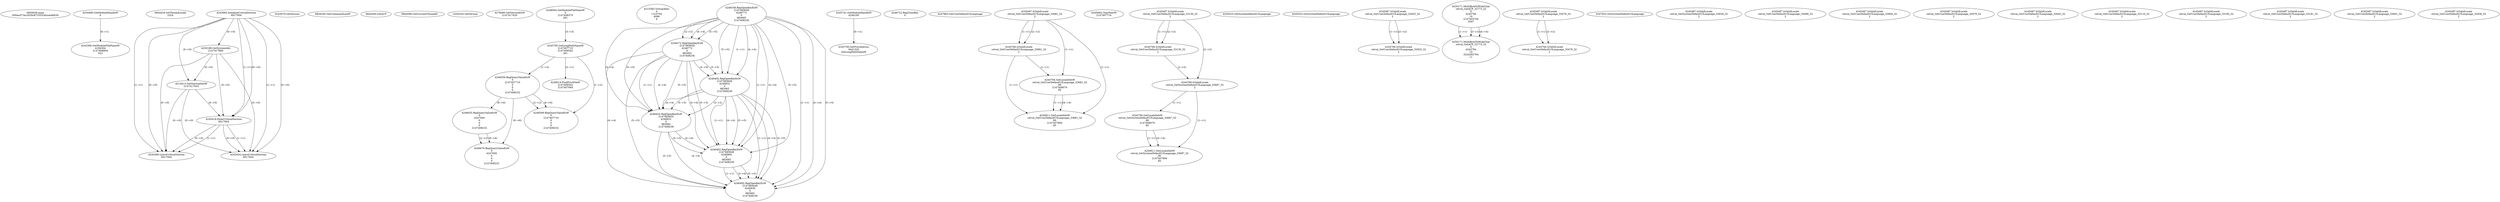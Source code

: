 // Global SCDG with merge call
digraph {
	0 [label="6850628.main
000acd72ac2628c8733533dca4afbb30"]
	1 [label="4254480.GetModuleHandleW
0"]
	2 [label="6844434.SetThreadLocale
1024"]
	3 [label="4243965.InitializeCriticalSection
6917004"]
	4 [label="4243979.GetVersion
"]
	5 [label="4250188.GetSystemInfo
2147417660"]
	3 -> 5 [label="(0-->0)"]
	6 [label="6844540.GetCommandLineW
"]
	7 [label="4214413.GetStartupInfoW
2147417624"]
	3 -> 7 [label="(0-->0)"]
	5 -> 7 [label="(0-->0)"]
	8 [label="6844560.GetACP
"]
	9 [label="6844580.GetCurrentThreadId
"]
	10 [label="4250204.GetVersion
"]
	11 [label="4276690.GetVersionExW
2147417420"]
	12 [label="4243306.GetModuleFileNameW
4194304
2147408904
522"]
	1 -> 12 [label="(0-->1)"]
	13 [label="4248064.GetModuleFileNameW
0
2147408370
261"]
	14 [label="4215383.VirtualAlloc
0
1310704
4096
4"]
	15 [label="4246338.RegOpenKeyExW
2147483649
4246772
0
983065
2147408236"]
	16 [label="4246372.RegOpenKeyExW
2147483650
4246772
0
983065
2147408236"]
	15 -> 16 [label="(2-->2)"]
	15 -> 16 [label="(4-->4)"]
	15 -> 16 [label="(5-->5)"]
	17 [label="4246402.RegOpenKeyExW
2147483649
4246832
0
983065
2147408236"]
	15 -> 17 [label="(1-->1)"]
	15 -> 17 [label="(4-->4)"]
	16 -> 17 [label="(4-->4)"]
	15 -> 17 [label="(5-->5)"]
	16 -> 17 [label="(5-->5)"]
	18 [label="4245741.GetModuleHandleW
4246160"]
	19 [label="4245758.GetProcAddress
9441320
GetLongPathNameW"]
	18 -> 19 [label="(0-->1)"]
	20 [label="4245785.GetLongPathNameW
2147407710
2147406542
261"]
	13 -> 20 [label="(3-->3)"]
	21 [label="4246556.RegQueryValueExW
0
2147407710
0
0
0
2147408232"]
	20 -> 21 [label="(1-->2)"]
	22 [label="4246635.RegQueryValueExW
0
4247000
0
0
0
2147408232"]
	21 -> 22 [label="(6-->6)"]
	23 [label="4246676.RegQueryValueExW
0
4247000
0
0
0
2147408232"]
	22 -> 23 [label="(2-->2)"]
	21 -> 23 [label="(6-->6)"]
	22 -> 23 [label="(6-->6)"]
	24 [label="4246722.RegCloseKey
0"]
	25 [label="4247883.GetUserDefaultUILanguage
"]
	26 [label="4245418.EnterCriticalSection
6917004"]
	3 -> 26 [label="(1-->1)"]
	3 -> 26 [label="(0-->0)"]
	5 -> 26 [label="(0-->0)"]
	7 -> 26 [label="(0-->0)"]
	27 [label="4245469.LeaveCriticalSection
6917004"]
	3 -> 27 [label="(1-->1)"]
	26 -> 27 [label="(1-->1)"]
	3 -> 27 [label="(0-->0)"]
	5 -> 27 [label="(0-->0)"]
	7 -> 27 [label="(0-->0)"]
	26 -> 27 [label="(0-->0)"]
	28 [label="4245487.IsValidLocale
retval_GetUserDefaultUILanguage_33681_32
2"]
	29 [label="4244766.IsValidLocale
retval_GetUserDefaultUILanguage_33681_32
2"]
	28 -> 29 [label="(1-->1)"]
	28 -> 29 [label="(2-->2)"]
	30 [label="4244794.GetLocaleInfoW
retval_GetUserDefaultUILanguage_33681_32
89
2147408070
85"]
	28 -> 30 [label="(1-->1)"]
	29 -> 30 [label="(1-->1)"]
	31 [label="4244811.GetLocaleInfoW
retval_GetUserDefaultUILanguage_33681_32
90
2147407900
85"]
	28 -> 31 [label="(1-->1)"]
	29 -> 31 [label="(1-->1)"]
	30 -> 31 [label="(1-->1)"]
	30 -> 31 [label="(4-->4)"]
	32 [label="4245683.CharNextW
2147407716"]
	33 [label="4246014.FindFirstFileW
2147406542
2147407064"]
	20 -> 33 [label="(2-->1)"]
	34 [label="4245487.IsValidLocale
retval_GetUserDefaultUILanguage_33130_32
2"]
	35 [label="4244766.IsValidLocale
retval_GetUserDefaultUILanguage_33130_32
2"]
	34 -> 35 [label="(1-->1)"]
	34 -> 35 [label="(2-->2)"]
	36 [label="4245525.GetSystemDefaultUILanguage
"]
	37 [label="4245552.GetSystemDefaultUILanguage
"]
	38 [label="4244766.IsValidLocale
retval_GetSystemDefaultUILanguage_33687_32
2"]
	34 -> 38 [label="(2-->2)"]
	35 -> 38 [label="(2-->2)"]
	39 [label="4244794.GetLocaleInfoW
retval_GetSystemDefaultUILanguage_33687_32
89
2147408070
85"]
	38 -> 39 [label="(1-->1)"]
	40 [label="4244811.GetLocaleInfoW
retval_GetSystemDefaultUILanguage_33687_32
90
2147407900
85"]
	38 -> 40 [label="(1-->1)"]
	39 -> 40 [label="(1-->1)"]
	39 -> 40 [label="(4-->4)"]
	41 [label="4246599.RegQueryValueExW
0
2147407710
0
0
0
2147408232"]
	20 -> 41 [label="(1-->2)"]
	21 -> 41 [label="(2-->2)"]
	21 -> 41 [label="(6-->6)"]
	42 [label="4245487.IsValidLocale
retval_GetUserDefaultUILanguage_32925_32
2"]
	43 [label="4250171.MultiByteToWideChar
retval_GetACP_32773_32
0
4243784
10
2147403704
2047"]
	44 [label="4250171.MultiByteToWideChar
retval_GetACP_32773_32
0
4243784
10
3224282764
11"]
	43 -> 44 [label="(1-->1)"]
	43 -> 44 [label="(3-->3)"]
	43 -> 44 [label="(4-->4)"]
	45 [label="4245487.IsValidLocale
retval_GetUserDefaultUILanguage_33479_32
2"]
	46 [label="4244766.IsValidLocale
retval_GetUserDefaultUILanguage_33479_32
2"]
	45 -> 46 [label="(1-->1)"]
	45 -> 46 [label="(2-->2)"]
	47 [label="4245454.LeaveCriticalSection
6917004"]
	3 -> 47 [label="(1-->1)"]
	26 -> 47 [label="(1-->1)"]
	3 -> 47 [label="(0-->0)"]
	5 -> 47 [label="(0-->0)"]
	7 -> 47 [label="(0-->0)"]
	26 -> 47 [label="(0-->0)"]
	48 [label="4247923.GetSystemDefaultUILanguage
"]
	49 [label="4245487.IsValidLocale
retval_GetSystemDefaultUILanguage_33629_32
2"]
	50 [label="4246432.RegOpenKeyExW
2147483650
4246832
0
983065
2147408236"]
	16 -> 50 [label="(1-->1)"]
	17 -> 50 [label="(2-->2)"]
	15 -> 50 [label="(4-->4)"]
	16 -> 50 [label="(4-->4)"]
	17 -> 50 [label="(4-->4)"]
	15 -> 50 [label="(5-->5)"]
	16 -> 50 [label="(5-->5)"]
	17 -> 50 [label="(5-->5)"]
	51 [label="4246462.RegOpenKeyExW
2147483649
4246884
0
983065
2147408236"]
	15 -> 51 [label="(1-->1)"]
	17 -> 51 [label="(1-->1)"]
	15 -> 51 [label="(4-->4)"]
	16 -> 51 [label="(4-->4)"]
	17 -> 51 [label="(4-->4)"]
	50 -> 51 [label="(4-->4)"]
	15 -> 51 [label="(5-->5)"]
	16 -> 51 [label="(5-->5)"]
	17 -> 51 [label="(5-->5)"]
	50 -> 51 [label="(5-->5)"]
	52 [label="4246492.RegOpenKeyExW
2147483649
4246936
0
983065
2147408236"]
	15 -> 52 [label="(1-->1)"]
	17 -> 52 [label="(1-->1)"]
	51 -> 52 [label="(1-->1)"]
	15 -> 52 [label="(4-->4)"]
	16 -> 52 [label="(4-->4)"]
	17 -> 52 [label="(4-->4)"]
	50 -> 52 [label="(4-->4)"]
	51 -> 52 [label="(4-->4)"]
	15 -> 52 [label="(5-->5)"]
	16 -> 52 [label="(5-->5)"]
	17 -> 52 [label="(5-->5)"]
	50 -> 52 [label="(5-->5)"]
	51 -> 52 [label="(5-->5)"]
	53 [label="4245487.IsValidLocale
retval_GetUserDefaultUILanguage_33089_32
2"]
	54 [label="4245487.IsValidLocale
retval_GetUserDefaultUILanguage_32894_32
2"]
	55 [label="4245487.IsValidLocale
retval_GetUserDefaultUILanguage_32979_32
2"]
	56 [label="4245487.IsValidLocale
retval_GetUserDefaultUILanguage_32942_32
2"]
	57 [label="4245487.IsValidLocale
retval_GetUserDefaultUILanguage_33110_32
2"]
	58 [label="4245487.IsValidLocale
retval_GetUserDefaultUILanguage_33160_32
2"]
	59 [label="4245487.IsValidLocale
retval_GetUserDefaultUILanguage_33181_32
2"]
	60 [label="4245487.IsValidLocale
retval_GetUserDefaultUILanguage_33061_32
2"]
	61 [label="4245487.IsValidLocale
retval_GetUserDefaultUILanguage_32936_32
2"]
	62 [label="4244766.IsValidLocale
retval_GetUserDefaultUILanguage_32925_32
2"]
	42 -> 62 [label="(1-->1)"]
	42 -> 62 [label="(2-->2)"]
}

